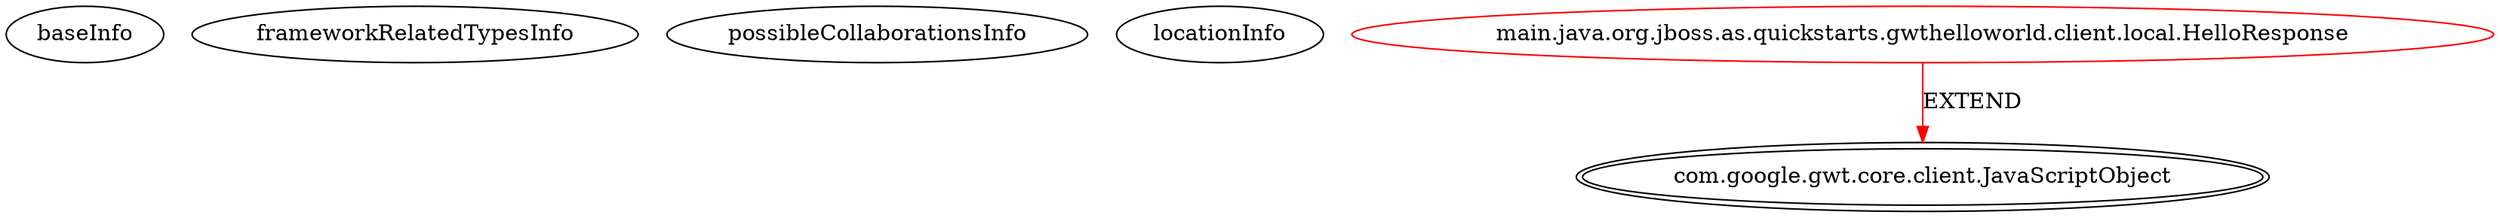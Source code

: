 digraph {
baseInfo[graphId=1000,category="extension_graph",isAnonymous=false,possibleRelation=false]
frameworkRelatedTypesInfo[0="com.google.gwt.core.client.JavaScriptObject"]
possibleCollaborationsInfo[]
locationInfo[projectName="burrsutter-gwt-hellodata",filePath="/burrsutter-gwt-hellodata/gwt-hellodata-master/src/main/java/org/jboss/as/quickstarts/gwthelloworld/client/local/HelloResponse.java",contextSignature="HelloResponse",graphId="1000"]
0[label="main.java.org.jboss.as.quickstarts.gwthelloworld.client.local.HelloResponse",vertexType="ROOT_CLIENT_CLASS_DECLARATION",isFrameworkType=false,color=red]
1[label="com.google.gwt.core.client.JavaScriptObject",vertexType="FRAMEWORK_CLASS_TYPE",isFrameworkType=true,peripheries=2]
0->1[label="EXTEND",color=red]
}
